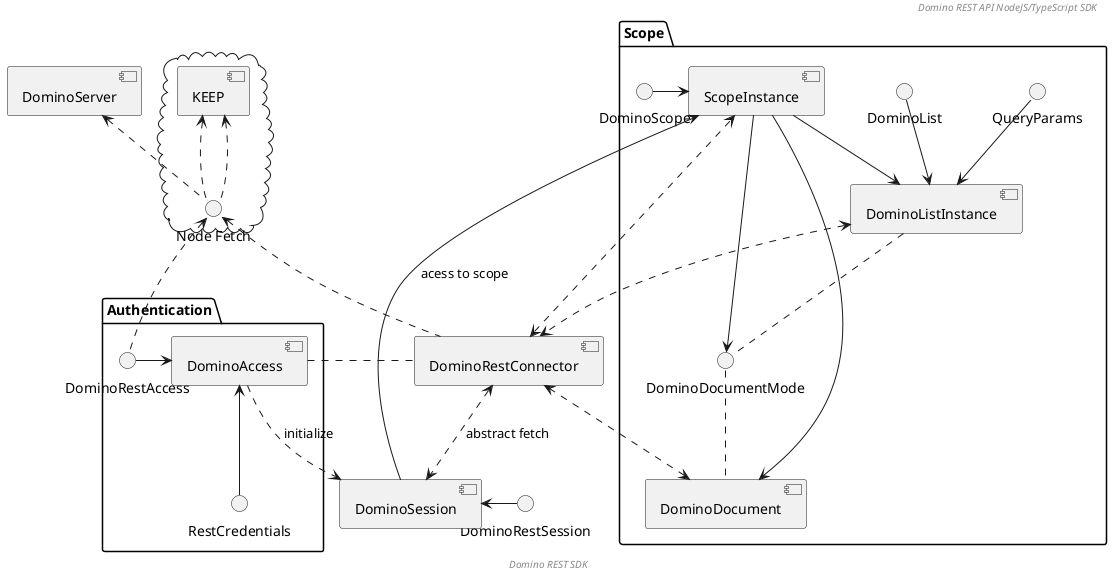 /' ========================================================================== *
 * Copyright (C) 2023 HCL America Inc.                                        *
 * Apache-2.0 license   https://www.apache.org/licenses/LICENSE-2.0           *
 * ========================================================================== '/
@startuml SDK Components
header // Domino REST API NodeJS/TypeScript SDK //

package "Authentication" {
() "DominoRestAccess" as dra
() "RestCredentials" as rc
[DominoAccess] as dac
}


() "DominoRestSession" as drs
[DominoServer] as server
[DominoSession] as dsc
[DominoRestConnector] as drc

package "Scope" {
() "DominoScope" as ds
() "QueryParams" as qp
() "DominoList" as dl
() "DominoDocumentMode" as ddm
[ScopeInstance] as sic
[DominoListInstance] as dli
[DominoDocument] as doc
}

cloud {
    [KEEP]
    () "Node Fetch" as nf
}

[KEEP] <.. nf
[KEEP] <.. nf
server <.. nf
nf <.. drc
nf <.. dra
drc <..> dsc : abstract fetch
dra -> dac
dac <-- rc
dac . drc
dac .> dsc: initialize
dsc <- drs
ds -> sic
dsc --> sic : acess to scope
drc <..> sic
dli <..> drc
doc <..> drc
sic --> dli
dl --> dli
qp --> dli
sic --> ddm
dli .. ddm
ddm .. doc
sic --> doc
footer //Domino REST SDK //
@enduml